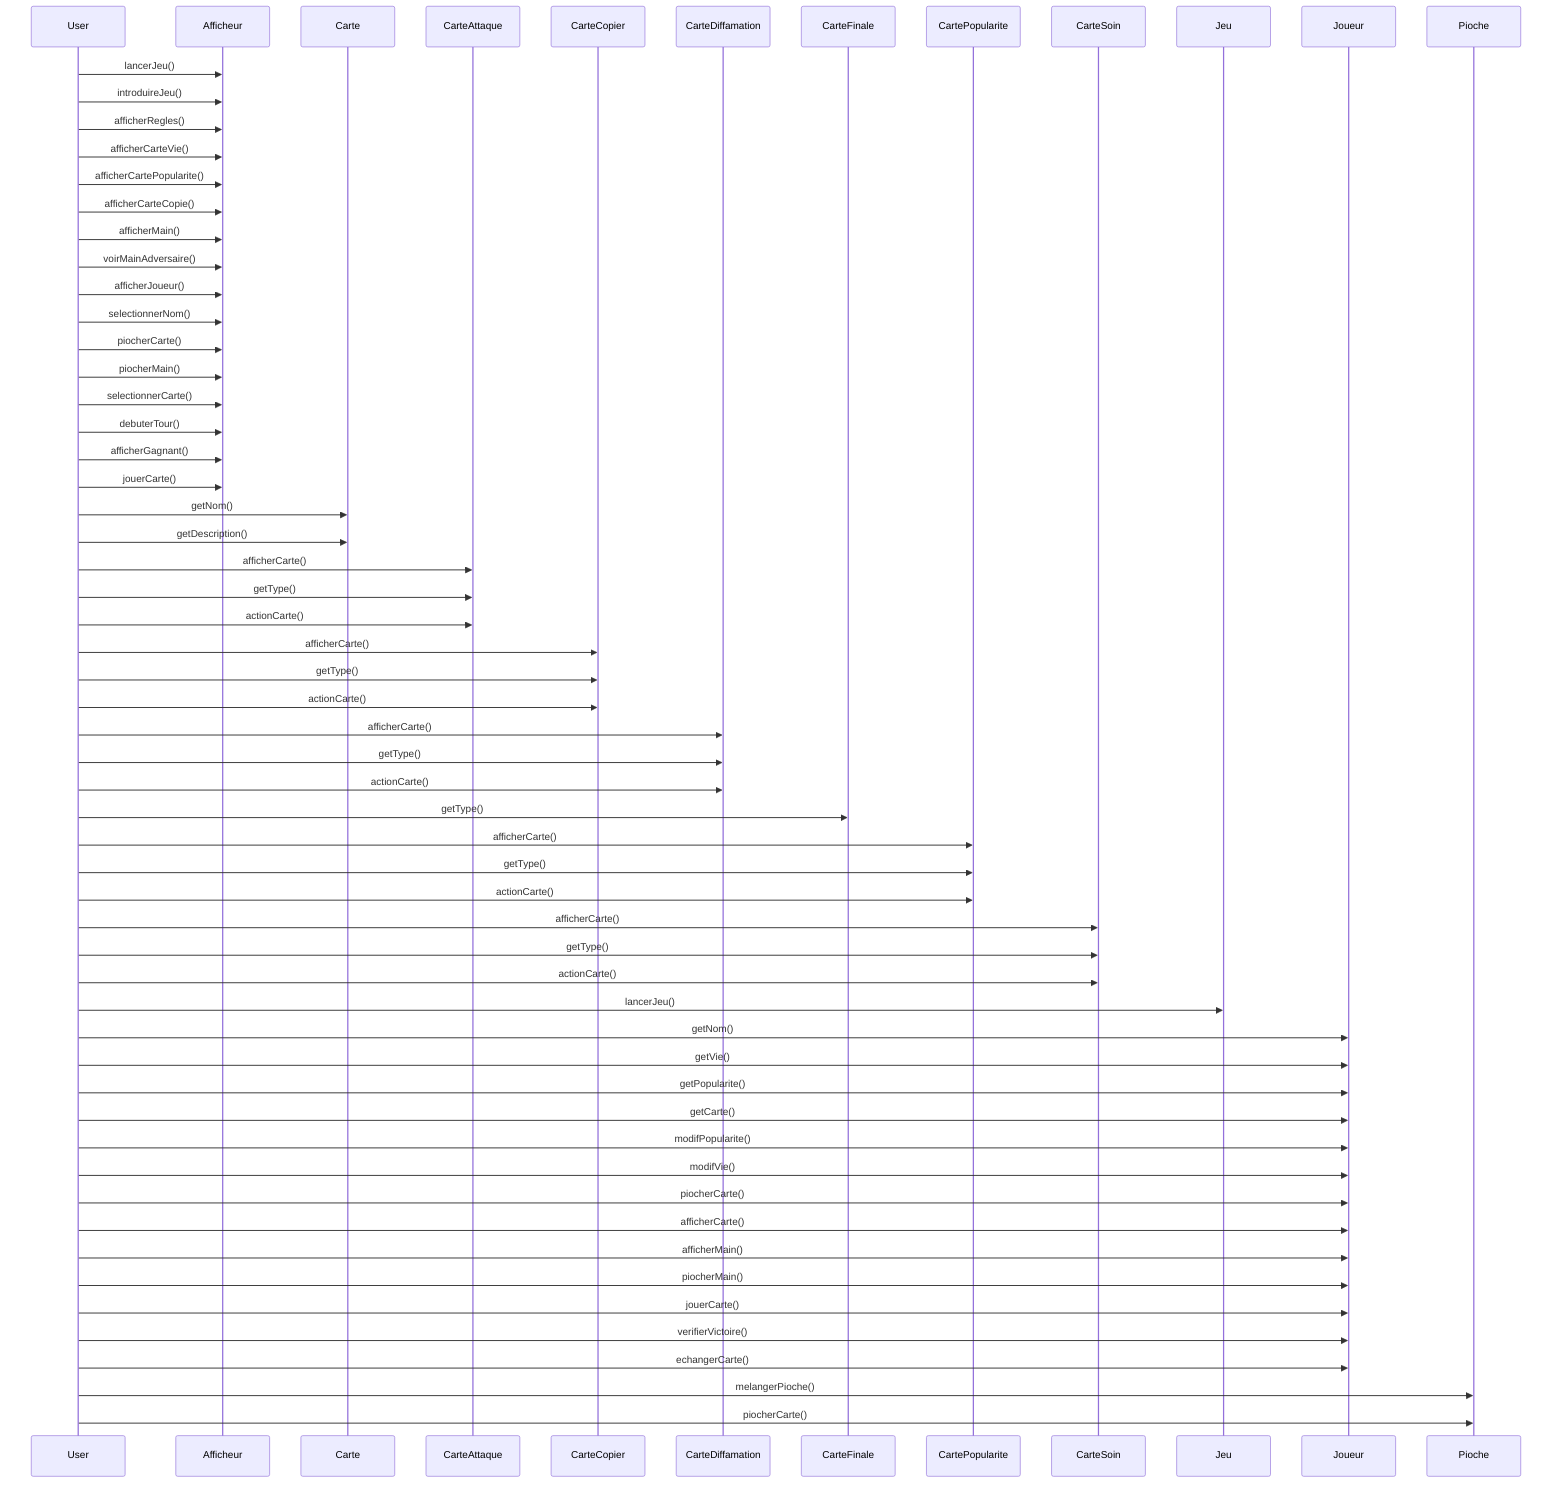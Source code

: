 sequenceDiagram
User ->> Afficheur: lancerJeu()
User ->> Afficheur: introduireJeu()
User ->> Afficheur: afficherRegles()
User ->> Afficheur: afficherCarteVie()
User ->> Afficheur: afficherCartePopularite()
User ->> Afficheur: afficherCarteCopie()
User ->> Afficheur: afficherMain()
User ->> Afficheur: voirMainAdversaire()
User ->> Afficheur: afficherJoueur()
User ->> Afficheur: selectionnerNom()
User ->> Afficheur: piocherCarte()
User ->> Afficheur: piocherMain()
User ->> Afficheur: selectionnerCarte()
User ->> Afficheur: debuterTour()
User ->> Afficheur: afficherGagnant()
User ->> Afficheur: jouerCarte()
User ->> Carte: getNom()
User ->> Carte: getDescription()
User ->> CarteAttaque: afficherCarte()
User ->> CarteAttaque: getType()
User ->> CarteAttaque: actionCarte()
User ->> CarteCopier: afficherCarte()
User ->> CarteCopier: getType()
User ->> CarteCopier: actionCarte()
User ->> CarteDiffamation: afficherCarte()
User ->> CarteDiffamation: getType()
User ->> CarteDiffamation: actionCarte()
User ->> CarteFinale: getType()
User ->> CartePopularite: afficherCarte()
User ->> CartePopularite: getType()
User ->> CartePopularite: actionCarte()
User ->> CarteSoin: afficherCarte()
User ->> CarteSoin: getType()
User ->> CarteSoin: actionCarte()
User ->> Jeu: lancerJeu()
User ->> Joueur: getNom()
User ->> Joueur: getVie()
User ->> Joueur: getPopularite()
User ->> Joueur: getCarte()
User ->> Joueur: modifPopularite()
User ->> Joueur: modifVie()
User ->> Joueur: piocherCarte()
User ->> Joueur: afficherCarte()
User ->> Joueur: afficherMain()
User ->> Joueur: piocherMain()
User ->> Joueur: jouerCarte()
User ->> Joueur: verifierVictoire()
User ->> Joueur: echangerCarte()
User ->> Pioche: melangerPioche()
User ->> Pioche: piocherCarte()